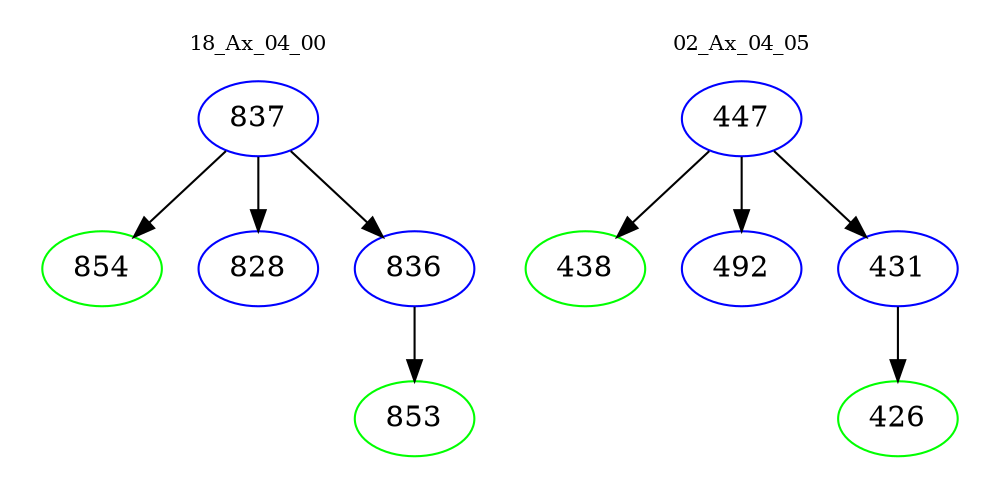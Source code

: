 digraph{
subgraph cluster_0 {
color = white
label = "18_Ax_04_00";
fontsize=10;
T0_837 [label="837", color="blue"]
T0_837 -> T0_854 [color="black"]
T0_854 [label="854", color="green"]
T0_837 -> T0_828 [color="black"]
T0_828 [label="828", color="blue"]
T0_837 -> T0_836 [color="black"]
T0_836 [label="836", color="blue"]
T0_836 -> T0_853 [color="black"]
T0_853 [label="853", color="green"]
}
subgraph cluster_1 {
color = white
label = "02_Ax_04_05";
fontsize=10;
T1_447 [label="447", color="blue"]
T1_447 -> T1_438 [color="black"]
T1_438 [label="438", color="green"]
T1_447 -> T1_492 [color="black"]
T1_492 [label="492", color="blue"]
T1_447 -> T1_431 [color="black"]
T1_431 [label="431", color="blue"]
T1_431 -> T1_426 [color="black"]
T1_426 [label="426", color="green"]
}
}
